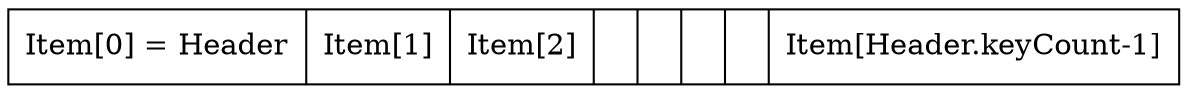 digraph LeafNode {
    node [shape=record];
    n1[label="Item[0] = Header|Item[1]|Item[2]|||||Item[Header.keyCount-1]"];
}


